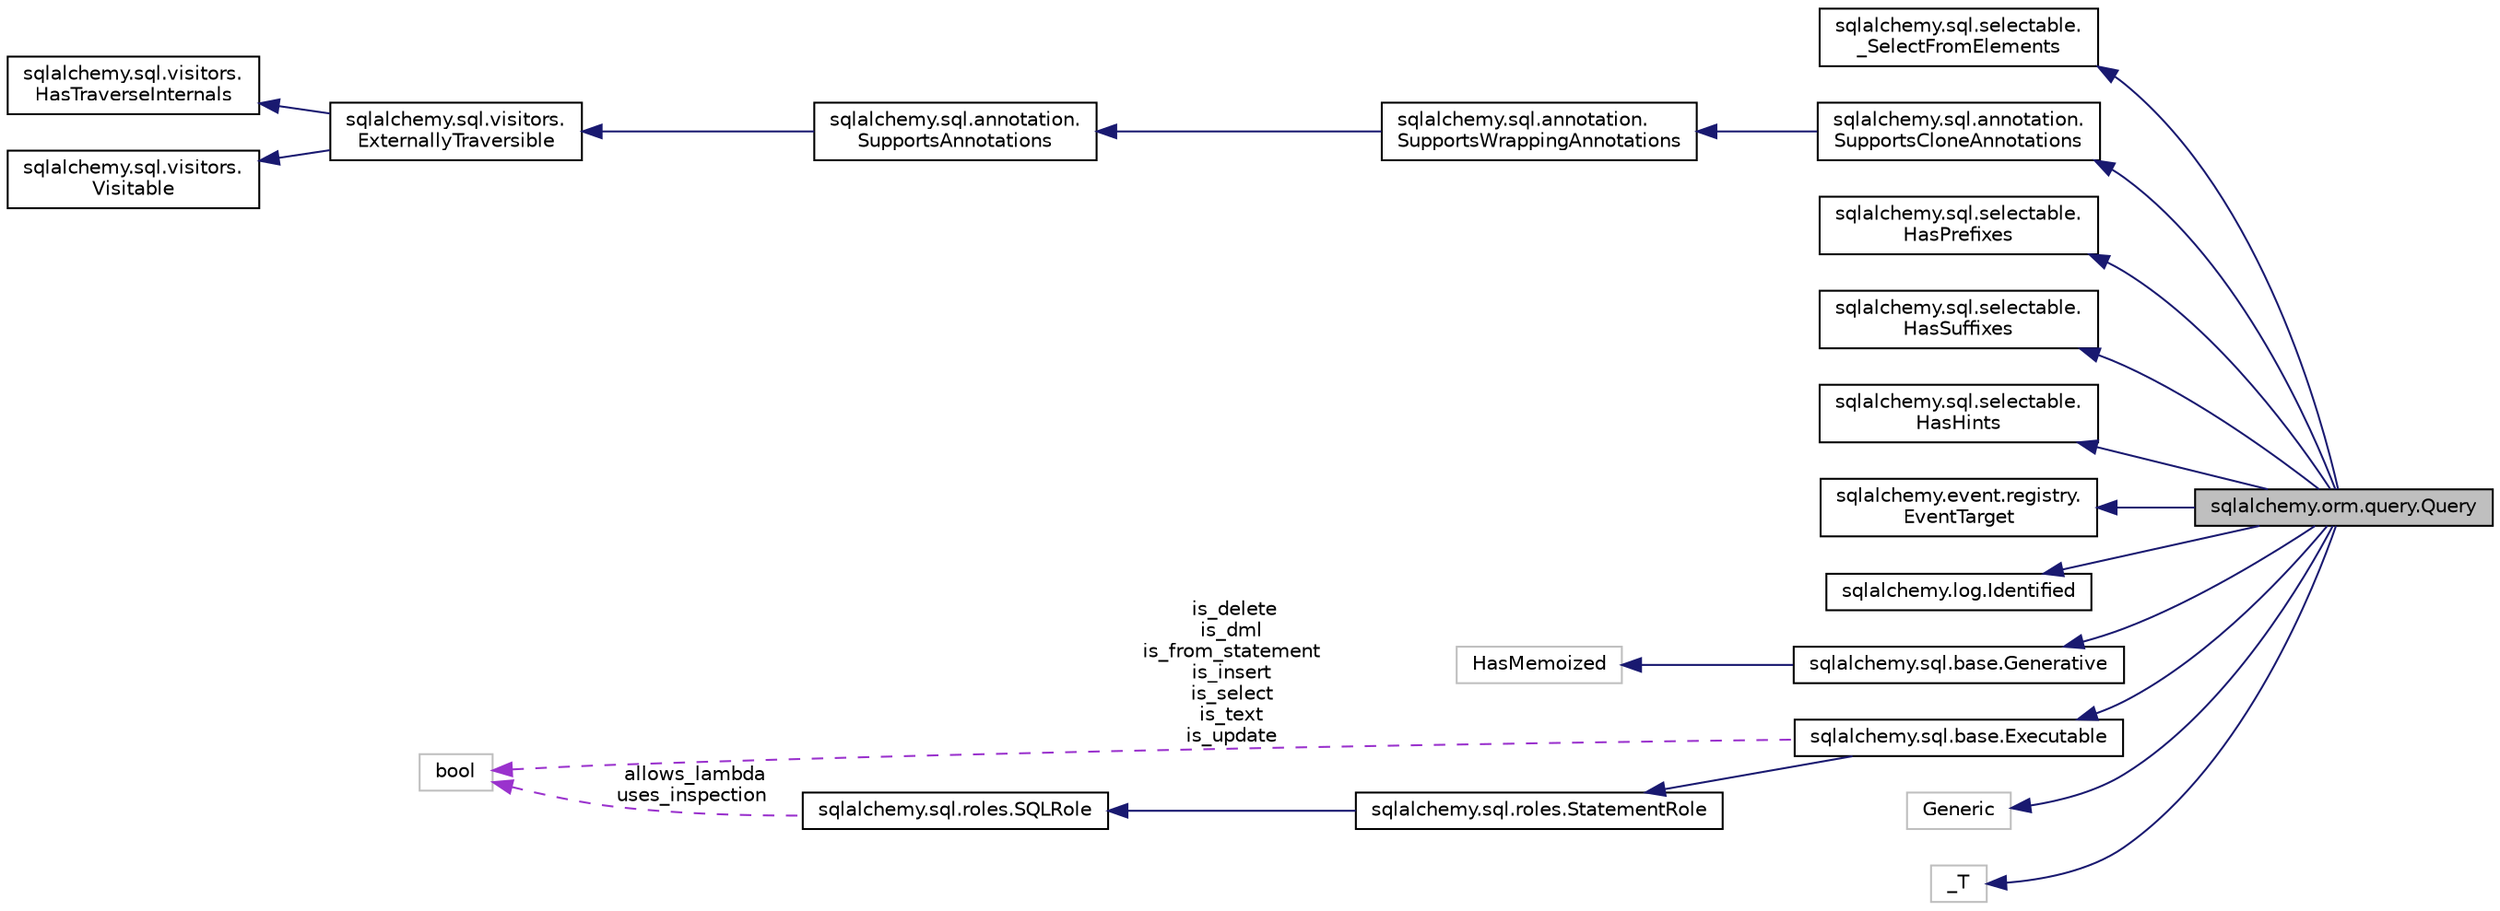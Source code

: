 digraph "sqlalchemy.orm.query.Query"
{
 // LATEX_PDF_SIZE
  edge [fontname="Helvetica",fontsize="10",labelfontname="Helvetica",labelfontsize="10"];
  node [fontname="Helvetica",fontsize="10",shape=record];
  rankdir="LR";
  Node1 [label="sqlalchemy.orm.query.Query",height=0.2,width=0.4,color="black", fillcolor="grey75", style="filled", fontcolor="black",tooltip=" "];
  Node2 -> Node1 [dir="back",color="midnightblue",fontsize="10",style="solid",fontname="Helvetica"];
  Node2 [label="sqlalchemy.sql.selectable.\l_SelectFromElements",height=0.2,width=0.4,color="black", fillcolor="white", style="filled",URL="$classsqlalchemy_1_1sql_1_1selectable_1_1__SelectFromElements.html",tooltip=" "];
  Node3 -> Node1 [dir="back",color="midnightblue",fontsize="10",style="solid",fontname="Helvetica"];
  Node3 [label="sqlalchemy.sql.annotation.\lSupportsCloneAnnotations",height=0.2,width=0.4,color="black", fillcolor="white", style="filled",URL="$classsqlalchemy_1_1sql_1_1annotation_1_1SupportsCloneAnnotations.html",tooltip=" "];
  Node4 -> Node3 [dir="back",color="midnightblue",fontsize="10",style="solid",fontname="Helvetica"];
  Node4 [label="sqlalchemy.sql.annotation.\lSupportsWrappingAnnotations",height=0.2,width=0.4,color="black", fillcolor="white", style="filled",URL="$classsqlalchemy_1_1sql_1_1annotation_1_1SupportsWrappingAnnotations.html",tooltip=" "];
  Node5 -> Node4 [dir="back",color="midnightblue",fontsize="10",style="solid",fontname="Helvetica"];
  Node5 [label="sqlalchemy.sql.annotation.\lSupportsAnnotations",height=0.2,width=0.4,color="black", fillcolor="white", style="filled",URL="$classsqlalchemy_1_1sql_1_1annotation_1_1SupportsAnnotations.html",tooltip=" "];
  Node6 -> Node5 [dir="back",color="midnightblue",fontsize="10",style="solid",fontname="Helvetica"];
  Node6 [label="sqlalchemy.sql.visitors.\lExternallyTraversible",height=0.2,width=0.4,color="black", fillcolor="white", style="filled",URL="$classsqlalchemy_1_1sql_1_1visitors_1_1ExternallyTraversible.html",tooltip=" "];
  Node7 -> Node6 [dir="back",color="midnightblue",fontsize="10",style="solid",fontname="Helvetica"];
  Node7 [label="sqlalchemy.sql.visitors.\lHasTraverseInternals",height=0.2,width=0.4,color="black", fillcolor="white", style="filled",URL="$classsqlalchemy_1_1sql_1_1visitors_1_1HasTraverseInternals.html",tooltip=" "];
  Node8 -> Node6 [dir="back",color="midnightblue",fontsize="10",style="solid",fontname="Helvetica"];
  Node8 [label="sqlalchemy.sql.visitors.\lVisitable",height=0.2,width=0.4,color="black", fillcolor="white", style="filled",URL="$classsqlalchemy_1_1sql_1_1visitors_1_1Visitable.html",tooltip=" "];
  Node9 -> Node1 [dir="back",color="midnightblue",fontsize="10",style="solid",fontname="Helvetica"];
  Node9 [label="sqlalchemy.sql.selectable.\lHasPrefixes",height=0.2,width=0.4,color="black", fillcolor="white", style="filled",URL="$classsqlalchemy_1_1sql_1_1selectable_1_1HasPrefixes.html",tooltip=" "];
  Node10 -> Node1 [dir="back",color="midnightblue",fontsize="10",style="solid",fontname="Helvetica"];
  Node10 [label="sqlalchemy.sql.selectable.\lHasSuffixes",height=0.2,width=0.4,color="black", fillcolor="white", style="filled",URL="$classsqlalchemy_1_1sql_1_1selectable_1_1HasSuffixes.html",tooltip=" "];
  Node11 -> Node1 [dir="back",color="midnightblue",fontsize="10",style="solid",fontname="Helvetica"];
  Node11 [label="sqlalchemy.sql.selectable.\lHasHints",height=0.2,width=0.4,color="black", fillcolor="white", style="filled",URL="$classsqlalchemy_1_1sql_1_1selectable_1_1HasHints.html",tooltip=" "];
  Node12 -> Node1 [dir="back",color="midnightblue",fontsize="10",style="solid",fontname="Helvetica"];
  Node12 [label="sqlalchemy.event.registry.\lEventTarget",height=0.2,width=0.4,color="black", fillcolor="white", style="filled",URL="$classsqlalchemy_1_1event_1_1registry_1_1EventTarget.html",tooltip=" "];
  Node13 -> Node1 [dir="back",color="midnightblue",fontsize="10",style="solid",fontname="Helvetica"];
  Node13 [label="sqlalchemy.log.Identified",height=0.2,width=0.4,color="black", fillcolor="white", style="filled",URL="$classsqlalchemy_1_1log_1_1Identified.html",tooltip=" "];
  Node14 -> Node1 [dir="back",color="midnightblue",fontsize="10",style="solid",fontname="Helvetica"];
  Node14 [label="sqlalchemy.sql.base.Generative",height=0.2,width=0.4,color="black", fillcolor="white", style="filled",URL="$classsqlalchemy_1_1sql_1_1base_1_1Generative.html",tooltip=" "];
  Node15 -> Node14 [dir="back",color="midnightblue",fontsize="10",style="solid",fontname="Helvetica"];
  Node15 [label="HasMemoized",height=0.2,width=0.4,color="grey75", fillcolor="white", style="filled",tooltip=" "];
  Node16 -> Node1 [dir="back",color="midnightblue",fontsize="10",style="solid",fontname="Helvetica"];
  Node16 [label="sqlalchemy.sql.base.Executable",height=0.2,width=0.4,color="black", fillcolor="white", style="filled",URL="$classsqlalchemy_1_1sql_1_1base_1_1Executable.html",tooltip=" "];
  Node17 -> Node16 [dir="back",color="midnightblue",fontsize="10",style="solid",fontname="Helvetica"];
  Node17 [label="sqlalchemy.sql.roles.StatementRole",height=0.2,width=0.4,color="black", fillcolor="white", style="filled",URL="$classsqlalchemy_1_1sql_1_1roles_1_1StatementRole.html",tooltip=" "];
  Node18 -> Node17 [dir="back",color="midnightblue",fontsize="10",style="solid",fontname="Helvetica"];
  Node18 [label="sqlalchemy.sql.roles.SQLRole",height=0.2,width=0.4,color="black", fillcolor="white", style="filled",URL="$classsqlalchemy_1_1sql_1_1roles_1_1SQLRole.html",tooltip=" "];
  Node19 -> Node18 [dir="back",color="darkorchid3",fontsize="10",style="dashed",label=" allows_lambda\nuses_inspection" ,fontname="Helvetica"];
  Node19 [label="bool",height=0.2,width=0.4,color="grey75", fillcolor="white", style="filled",tooltip=" "];
  Node19 -> Node16 [dir="back",color="darkorchid3",fontsize="10",style="dashed",label=" is_delete\nis_dml\nis_from_statement\nis_insert\nis_select\nis_text\nis_update" ,fontname="Helvetica"];
  Node20 -> Node1 [dir="back",color="midnightblue",fontsize="10",style="solid",fontname="Helvetica"];
  Node20 [label="Generic",height=0.2,width=0.4,color="grey75", fillcolor="white", style="filled",tooltip=" "];
  Node21 -> Node1 [dir="back",color="midnightblue",fontsize="10",style="solid",fontname="Helvetica"];
  Node21 [label="_T",height=0.2,width=0.4,color="grey75", fillcolor="white", style="filled",tooltip=" "];
}
